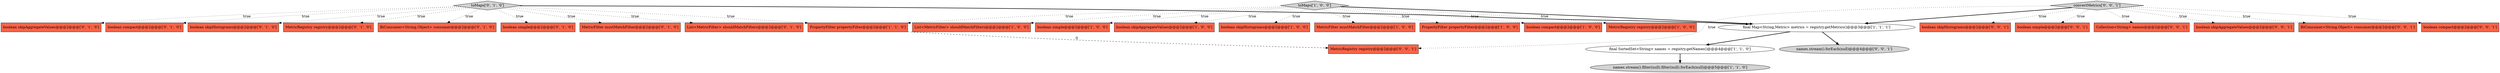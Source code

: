 digraph {
14 [style = filled, label = "boolean compact@@@2@@@['0', '1', '0']", fillcolor = tomato, shape = box image = "AAA0AAABBB2BBB"];
10 [style = filled, label = "boolean compact@@@2@@@['1', '0', '0']", fillcolor = tomato, shape = box image = "AAA0AAABBB1BBB"];
15 [style = filled, label = "boolean skipHistograms@@@2@@@['0', '1', '0']", fillcolor = tomato, shape = box image = "AAA0AAABBB2BBB"];
13 [style = filled, label = "MetricRegistry registry@@@2@@@['0', '1', '0']", fillcolor = tomato, shape = box image = "AAA0AAABBB2BBB"];
29 [style = filled, label = "MetricRegistry registry@@@2@@@['0', '0', '1']", fillcolor = tomato, shape = box image = "AAA0AAABBB3BBB"];
20 [style = filled, label = "BiConsumer<String,Object> consumer@@@2@@@['0', '1', '0']", fillcolor = tomato, shape = box image = "AAA0AAABBB2BBB"];
8 [style = filled, label = "final SortedSet<String> names = registry.getNames()@@@4@@@['1', '1', '0']", fillcolor = white, shape = ellipse image = "AAA0AAABBB1BBB"];
26 [style = filled, label = "boolean simple@@@2@@@['0', '0', '1']", fillcolor = tomato, shape = box image = "AAA0AAABBB3BBB"];
4 [style = filled, label = "MetricRegistry registry@@@2@@@['1', '0', '0']", fillcolor = tomato, shape = box image = "AAA0AAABBB1BBB"];
19 [style = filled, label = "boolean simple@@@2@@@['0', '1', '0']", fillcolor = tomato, shape = box image = "AAA0AAABBB2BBB"];
1 [style = filled, label = "List<MetricFilter> shouldMatchFilters@@@2@@@['1', '0', '0']", fillcolor = tomato, shape = box image = "AAA0AAABBB1BBB"];
27 [style = filled, label = "Collection<String> names@@@2@@@['0', '0', '1']", fillcolor = tomato, shape = box image = "AAA0AAABBB3BBB"];
16 [style = filled, label = "MetricFilter mustMatchFilter@@@2@@@['0', '1', '0']", fillcolor = tomato, shape = box image = "AAA0AAABBB2BBB"];
11 [style = filled, label = "names.stream().filter(null).filter(null).forEach(null)@@@5@@@['1', '1', '0']", fillcolor = lightgray, shape = ellipse image = "AAA0AAABBB1BBB"];
18 [style = filled, label = "List<MetricFilter> shouldMatchFilters@@@2@@@['0', '1', '0']", fillcolor = tomato, shape = box image = "AAA0AAABBB2BBB"];
22 [style = filled, label = "boolean skipAggregateValues@@@2@@@['0', '0', '1']", fillcolor = tomato, shape = box image = "AAA0AAABBB3BBB"];
3 [style = filled, label = "boolean simple@@@2@@@['1', '0', '0']", fillcolor = tomato, shape = box image = "AAA0AAABBB1BBB"];
30 [style = filled, label = "names.stream().forEach(null)@@@4@@@['0', '0', '1']", fillcolor = lightgray, shape = ellipse image = "AAA0AAABBB3BBB"];
17 [style = filled, label = "boolean skipAggregateValues@@@2@@@['0', '1', '0']", fillcolor = tomato, shape = box image = "AAA0AAABBB2BBB"];
23 [style = filled, label = "BiConsumer<String,Object> consumer@@@2@@@['0', '0', '1']", fillcolor = tomato, shape = box image = "AAA0AAABBB3BBB"];
6 [style = filled, label = "boolean skipAggregateValues@@@2@@@['1', '0', '0']", fillcolor = tomato, shape = box image = "AAA0AAABBB1BBB"];
9 [style = filled, label = "boolean skipHistograms@@@2@@@['1', '0', '0']", fillcolor = tomato, shape = box image = "AAA0AAABBB1BBB"];
2 [style = filled, label = "final Map<String,Metric> metrics = registry.getMetrics()@@@3@@@['1', '1', '1']", fillcolor = white, shape = ellipse image = "AAA0AAABBB1BBB"];
21 [style = filled, label = "toMaps['0', '1', '0']", fillcolor = lightgray, shape = diamond image = "AAA0AAABBB2BBB"];
25 [style = filled, label = "boolean compact@@@2@@@['0', '0', '1']", fillcolor = tomato, shape = box image = "AAA0AAABBB3BBB"];
12 [style = filled, label = "PropertyFilter propertyFilter@@@2@@@['1', '1', '0']", fillcolor = tomato, shape = box image = "AAA0AAABBB1BBB"];
5 [style = filled, label = "MetricFilter mustMatchFilter@@@2@@@['1', '0', '0']", fillcolor = tomato, shape = box image = "AAA0AAABBB1BBB"];
7 [style = filled, label = "PropertyFilter propertyFilter@@@2@@@['1', '0', '0']", fillcolor = tomato, shape = box image = "AAA0AAABBB1BBB"];
24 [style = filled, label = "convertMetrics['0', '0', '1']", fillcolor = lightgray, shape = diamond image = "AAA0AAABBB3BBB"];
0 [style = filled, label = "toMaps['1', '0', '0']", fillcolor = lightgray, shape = diamond image = "AAA0AAABBB1BBB"];
28 [style = filled, label = "boolean skipHistograms@@@2@@@['0', '0', '1']", fillcolor = tomato, shape = box image = "AAA0AAABBB3BBB"];
21->12 [style = dotted, label="true"];
0->12 [style = dotted, label="true"];
0->5 [style = dotted, label="true"];
21->20 [style = dotted, label="true"];
24->2 [style = bold, label=""];
21->15 [style = dotted, label="true"];
0->10 [style = dotted, label="true"];
21->18 [style = dotted, label="true"];
24->25 [style = dotted, label="true"];
24->29 [style = dotted, label="true"];
0->4 [style = dotted, label="true"];
0->2 [style = bold, label=""];
21->17 [style = dotted, label="true"];
24->27 [style = dotted, label="true"];
0->6 [style = dotted, label="true"];
24->28 [style = dotted, label="true"];
21->2 [style = bold, label=""];
24->23 [style = dotted, label="true"];
24->26 [style = dotted, label="true"];
24->22 [style = dotted, label="true"];
21->19 [style = dotted, label="true"];
12->29 [style = dashed, label="0"];
21->14 [style = dotted, label="true"];
21->13 [style = dotted, label="true"];
0->3 [style = dotted, label="true"];
21->16 [style = dotted, label="true"];
2->30 [style = bold, label=""];
8->11 [style = bold, label=""];
0->9 [style = dotted, label="true"];
2->8 [style = bold, label=""];
0->7 [style = dotted, label="true"];
0->1 [style = dotted, label="true"];
}
